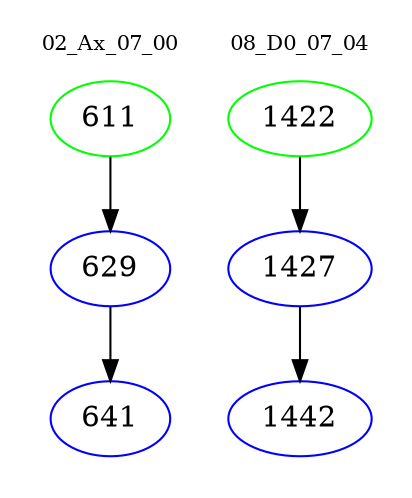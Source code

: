 digraph{
subgraph cluster_0 {
color = white
label = "02_Ax_07_00";
fontsize=10;
T0_611 [label="611", color="green"]
T0_611 -> T0_629 [color="black"]
T0_629 [label="629", color="blue"]
T0_629 -> T0_641 [color="black"]
T0_641 [label="641", color="blue"]
}
subgraph cluster_1 {
color = white
label = "08_D0_07_04";
fontsize=10;
T1_1422 [label="1422", color="green"]
T1_1422 -> T1_1427 [color="black"]
T1_1427 [label="1427", color="blue"]
T1_1427 -> T1_1442 [color="black"]
T1_1442 [label="1442", color="blue"]
}
}
